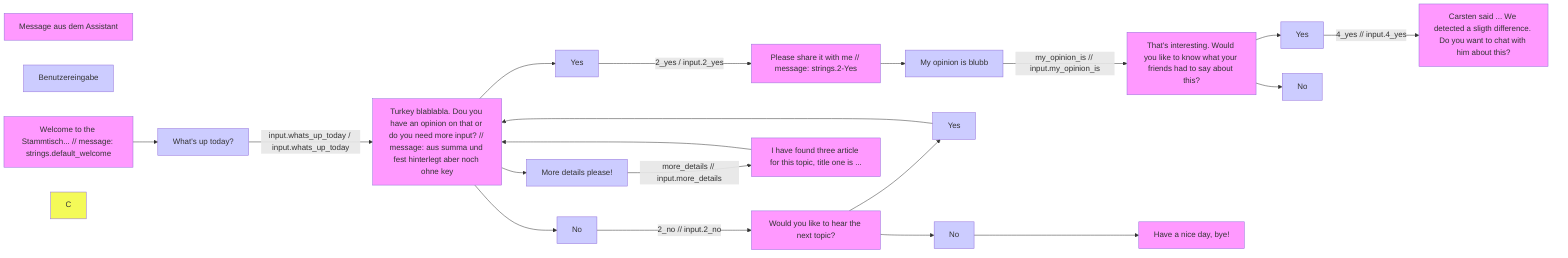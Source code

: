 graph LR
A[Message aus dem Assistant]
B[Benutzereingabe]
D[Welcome to the Stammtisch... // message: strings.default_welcome]
E[What's up today?]
G[Turkey blablabla. Dou you have an opinion on that or do you need more input? // message: aus summa und fest hinterlegt aber noch ohne key]
H[Yes]
I[No]
J[More details please!]
K[Please share it with me // message: strings.2-Yes]
L[My opinion is blubb]
M[That's interesting. Would you like to know what your friends had to say about this?]
N[Yes]
O[No]
P[Carsten said ... We detected a sligth difference. Do you want to chat with him about this?]
Q[Would you like to hear the next topic?]
R[Yes]
S[No]
T[Have a nice day, bye!]
U[I have found three article for this topic, title one is ...]

D --> E
E -->|input.whats_up_today / input.whats_up_today| G
G --> H
G --> I
G --> J
H -->|2_yes / input.2_yes| K
K --> L
L -->|my_opinion_is // input.my_opinion_is| M
M --> N
M --> O
N -->|4_yes // input.4_yes| P
I -->|2_no // input.2_no| Q
Q --> R
Q --> S
R --> G
S --> T
J -->|more_details // input.more_details| U
U --> G

style A fill:#f9f
style B fill:#ccf
style C fill:#F4FA58
style D fill:#f9f
style E fill:#ccf
style G fill:#f9f
style H fill:#ccf
style I fill:#ccf
style J fill:#ccf
style K fill:#f9f
style L fill:#ccf
style M fill:#f9f
style N fill:#ccf
style O fill:#ccf
style P fill: #f9f
style Q fill: #f9f
style R fill:#ccf
style S fill:#ccf
style T fill: #f9f
style U fill: #f9f